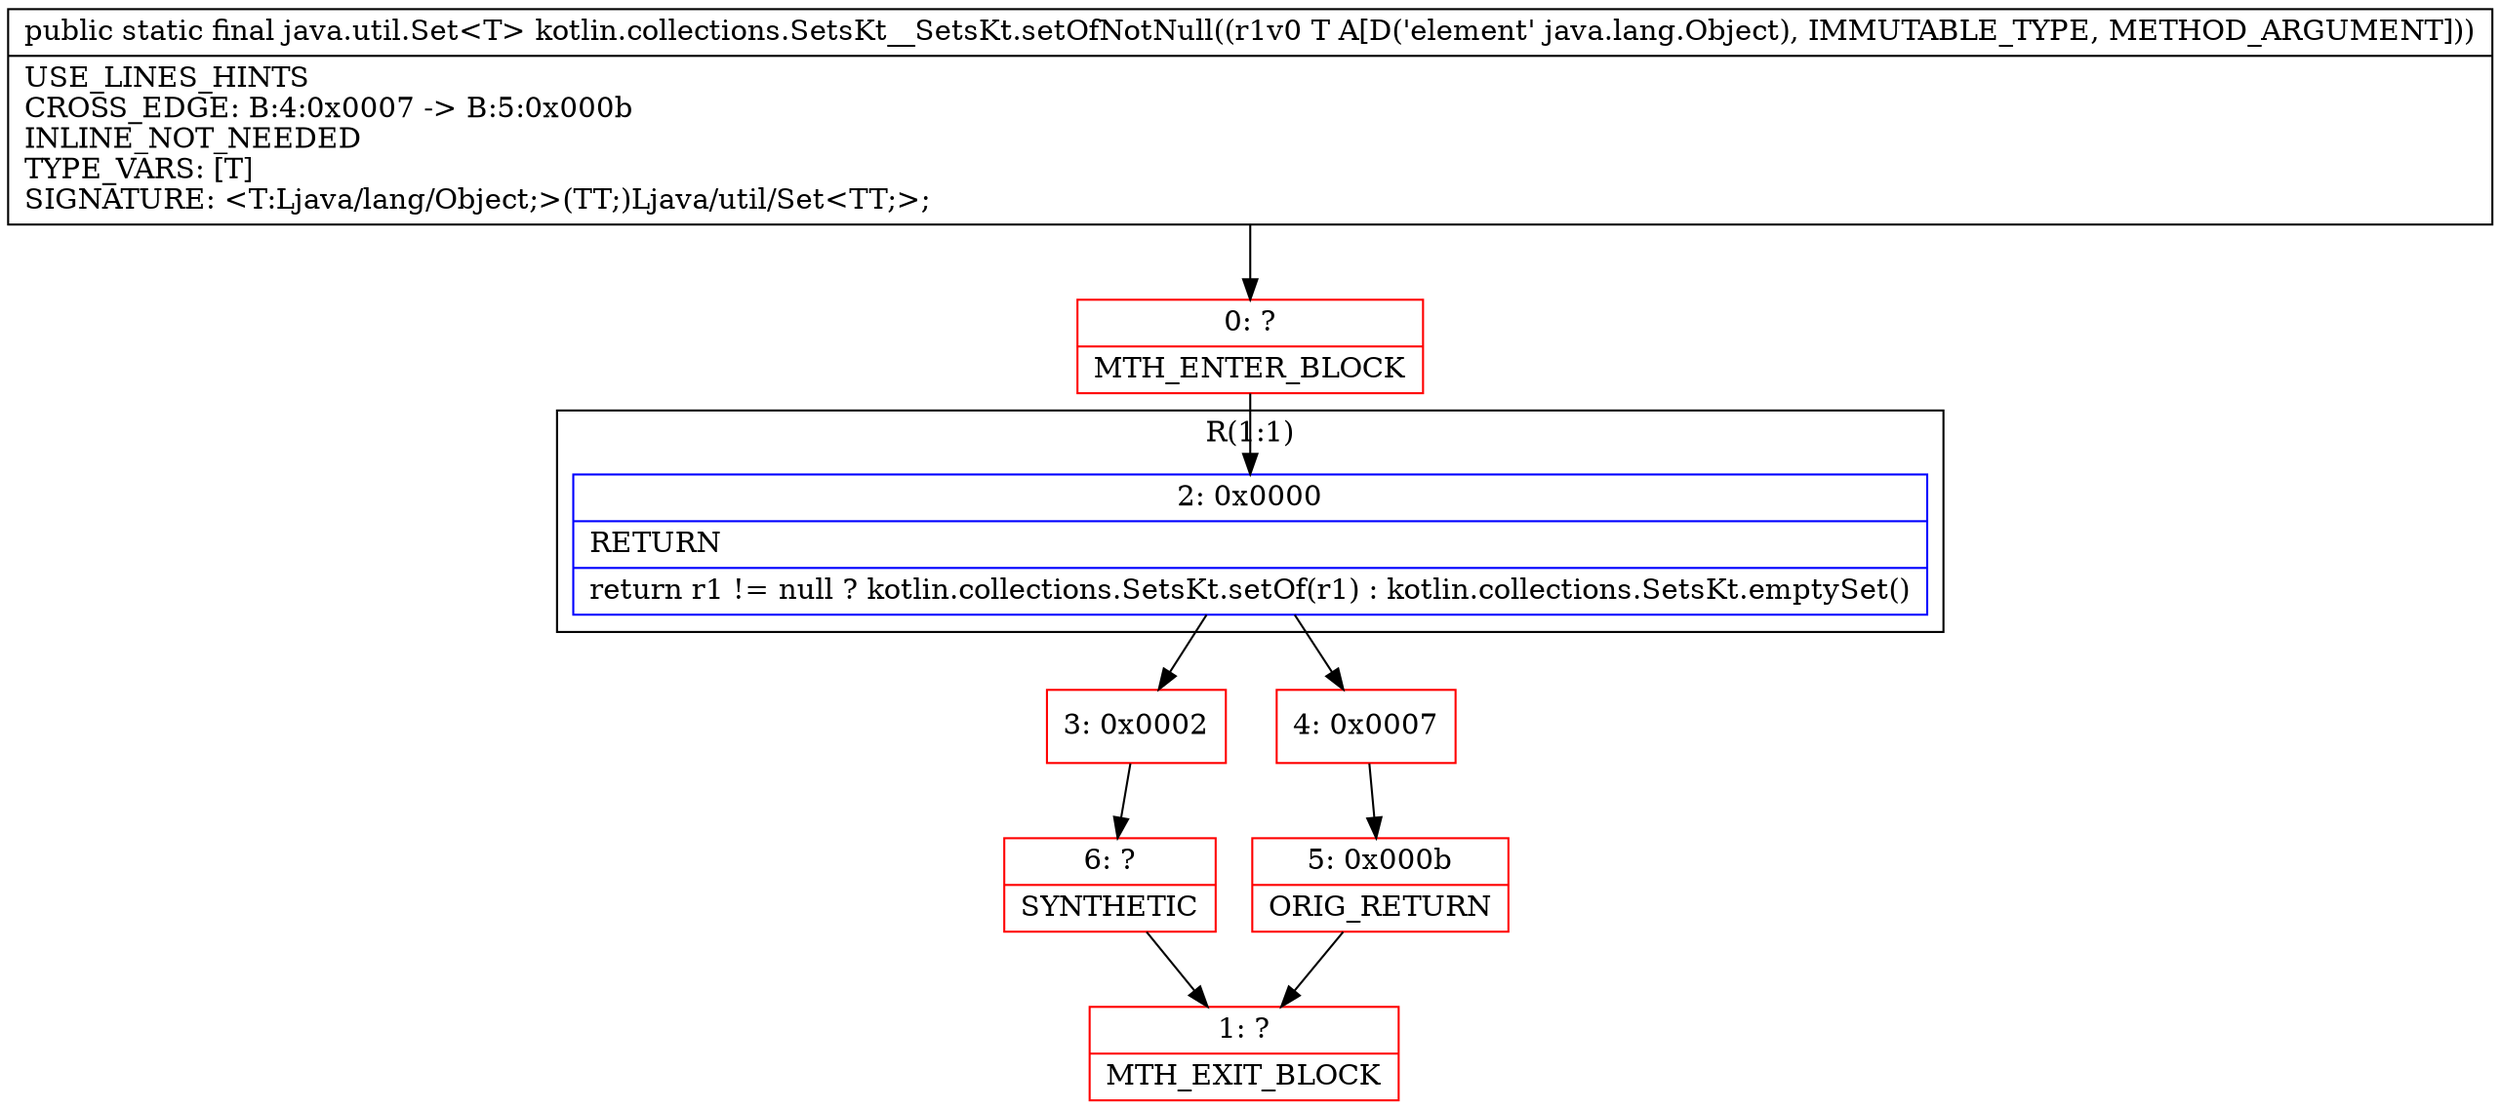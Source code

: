 digraph "CFG forkotlin.collections.SetsKt__SetsKt.setOfNotNull(Ljava\/lang\/Object;)Ljava\/util\/Set;" {
subgraph cluster_Region_1970278202 {
label = "R(1:1)";
node [shape=record,color=blue];
Node_2 [shape=record,label="{2\:\ 0x0000|RETURN\l|return r1 != null ? kotlin.collections.SetsKt.setOf(r1) : kotlin.collections.SetsKt.emptySet()\l}"];
}
Node_0 [shape=record,color=red,label="{0\:\ ?|MTH_ENTER_BLOCK\l}"];
Node_3 [shape=record,color=red,label="{3\:\ 0x0002}"];
Node_6 [shape=record,color=red,label="{6\:\ ?|SYNTHETIC\l}"];
Node_1 [shape=record,color=red,label="{1\:\ ?|MTH_EXIT_BLOCK\l}"];
Node_4 [shape=record,color=red,label="{4\:\ 0x0007}"];
Node_5 [shape=record,color=red,label="{5\:\ 0x000b|ORIG_RETURN\l}"];
MethodNode[shape=record,label="{public static final java.util.Set\<T\> kotlin.collections.SetsKt__SetsKt.setOfNotNull((r1v0 T A[D('element' java.lang.Object), IMMUTABLE_TYPE, METHOD_ARGUMENT]))  | USE_LINES_HINTS\lCROSS_EDGE: B:4:0x0007 \-\> B:5:0x000b\lINLINE_NOT_NEEDED\lTYPE_VARS: [T]\lSIGNATURE: \<T:Ljava\/lang\/Object;\>(TT;)Ljava\/util\/Set\<TT;\>;\l}"];
MethodNode -> Node_0;Node_2 -> Node_3;
Node_2 -> Node_4;
Node_0 -> Node_2;
Node_3 -> Node_6;
Node_6 -> Node_1;
Node_4 -> Node_5;
Node_5 -> Node_1;
}


